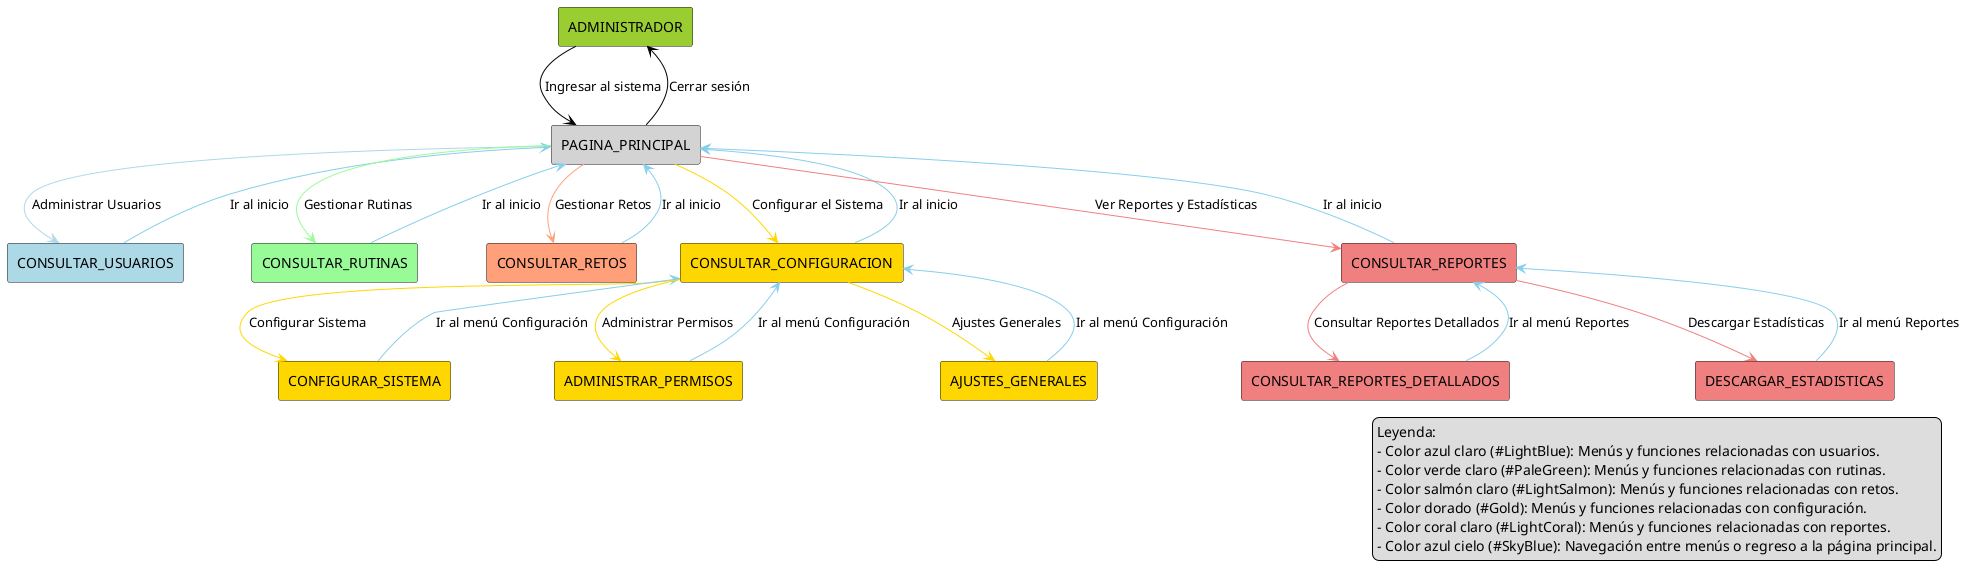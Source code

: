 @startuml
!define RECTANGLE(x) rectangle x

' Colores para categorías
!define COLOR_USUARIOS #LightBlue
!define COLOR_RUTINAS #PaleGreen
!define COLOR_RETOS #LightSalmon
!define COLOR_CONFIGURACION #Gold
!define COLOR_REPORTES #LightCoral
!define COLOR_NAVEGACION #SkyBlue

' Definición de actores y elementos principales
RECTANGLE(ADMINISTRADOR) #YellowGreen
RECTANGLE(PAGINA_PRINCIPAL) #LightGray

' Menús principales
RECTANGLE(CONSULTAR_USUARIOS) #LightBlue
RECTANGLE(CONSULTAR_RUTINAS) #PaleGreen
RECTANGLE(CONSULTAR_RETOS) #LightSalmon
RECTANGLE(CONSULTAR_CONFIGURACION) #Gold
RECTANGLE(CONSULTAR_REPORTES) #LightCoral

' Subfunciones de "Configuración"
RECTANGLE(CONFIGURAR_SISTEMA) COLOR_CONFIGURACION
RECTANGLE(ADMINISTRAR_PERMISOS) COLOR_CONFIGURACION
RECTANGLE(AJUSTES_GENERALES) COLOR_CONFIGURACION

' Subfunciones de "Reportes"
RECTANGLE(CONSULTAR_REPORTES_DETALLADOS) COLOR_REPORTES
RECTANGLE(DESCARGAR_ESTADISTICAS) COLOR_REPORTES

' Relaciones principales
ADMINISTRADOR -[#Black]-> PAGINA_PRINCIPAL : Ingresar al sistema
PAGINA_PRINCIPAL -[#Black]-> ADMINISTRADOR : Cerrar sesión

' Conexiones entre menús principales
PAGINA_PRINCIPAL -[#LightBlue]-> CONSULTAR_USUARIOS : Administrar Usuarios
CONSULTAR_USUARIOS -[#SkyBlue]-> PAGINA_PRINCIPAL : Ir al inicio

PAGINA_PRINCIPAL -[#PaleGreen]-> CONSULTAR_RUTINAS : Gestionar Rutinas
CONSULTAR_RUTINAS -[#SkyBlue]-> PAGINA_PRINCIPAL : Ir al inicio

PAGINA_PRINCIPAL -[#LightSalmon]-> CONSULTAR_RETOS : Gestionar Retos
CONSULTAR_RETOS -[#SkyBlue]-> PAGINA_PRINCIPAL : Ir al inicio

PAGINA_PRINCIPAL -[#Gold]-> CONSULTAR_CONFIGURACION : Configurar el Sistema
CONSULTAR_CONFIGURACION -[#SkyBlue]-> PAGINA_PRINCIPAL : Ir al inicio

PAGINA_PRINCIPAL -[#LightCoral]-> CONSULTAR_REPORTES : Ver Reportes y Estadísticas
CONSULTAR_REPORTES -[#SkyBlue]-> PAGINA_PRINCIPAL : Ir al inicio

' Submenús de "Configuración"
CONSULTAR_CONFIGURACION -[#Gold]-> CONFIGURAR_SISTEMA : Configurar Sistema
CONFIGURAR_SISTEMA -[#SkyBlue]-> CONSULTAR_CONFIGURACION : Ir al menú Configuración

CONSULTAR_CONFIGURACION -[#Gold]-> ADMINISTRAR_PERMISOS : Administrar Permisos
ADMINISTRAR_PERMISOS -[#SkyBlue]-> CONSULTAR_CONFIGURACION : Ir al menú Configuración

CONSULTAR_CONFIGURACION -[#Gold]-> AJUSTES_GENERALES : Ajustes Generales
AJUSTES_GENERALES -[#SkyBlue]-> CONSULTAR_CONFIGURACION : Ir al menú Configuración

' Submenús de "Reportes"
CONSULTAR_REPORTES -[#LightCoral]-> CONSULTAR_REPORTES_DETALLADOS : Consultar Reportes Detallados
CONSULTAR_REPORTES_DETALLADOS -[#SkyBlue]-> CONSULTAR_REPORTES : Ir al menú Reportes

CONSULTAR_REPORTES -[#LightCoral]-> DESCARGAR_ESTADISTICAS : Descargar Estadísticas
DESCARGAR_ESTADISTICAS -[#SkyBlue]-> CONSULTAR_REPORTES : Ir al menú Reportes

' Leyenda
legend right
  Leyenda:
  - Color azul claro (COLOR_USUARIOS): Menús y funciones relacionadas con usuarios.
  - Color verde claro (COLOR_RUTINAS): Menús y funciones relacionadas con rutinas.
  - Color salmón claro (COLOR_RETOS): Menús y funciones relacionadas con retos.
  - Color dorado (COLOR_CONFIGURACION): Menús y funciones relacionadas con configuración.
  - Color coral claro (COLOR_REPORTES): Menús y funciones relacionadas con reportes.
  - Color azul cielo (COLOR_NAVEGACION): Navegación entre menús o regreso a la página principal.
end legend

@enduml
